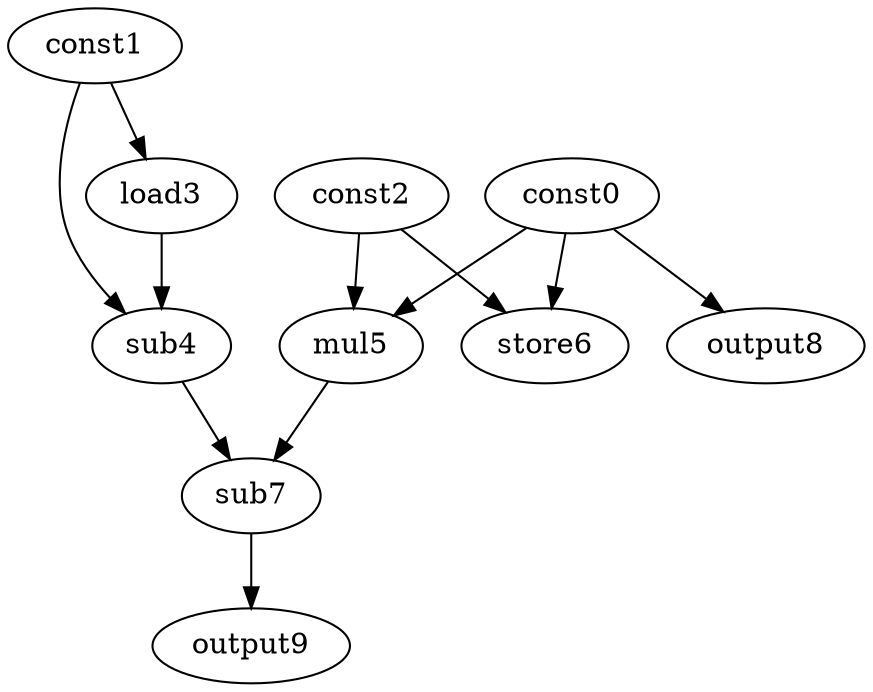 digraph G { 
const0[opcode=const]; 
const1[opcode=const]; 
const2[opcode=const]; 
load3[opcode=load]; 
sub4[opcode=sub]; 
mul5[opcode=mul]; 
store6[opcode=store]; 
sub7[opcode=sub]; 
output8[opcode=output]; 
output9[opcode=output]; 
const1->load3[operand=0];
const0->mul5[operand=0];
const2->mul5[operand=1];
const0->store6[operand=0];
const2->store6[operand=1];
const0->output8[operand=0];
const1->sub4[operand=0];
load3->sub4[operand=1];
sub4->sub7[operand=0];
mul5->sub7[operand=1];
sub7->output9[operand=0];
}
